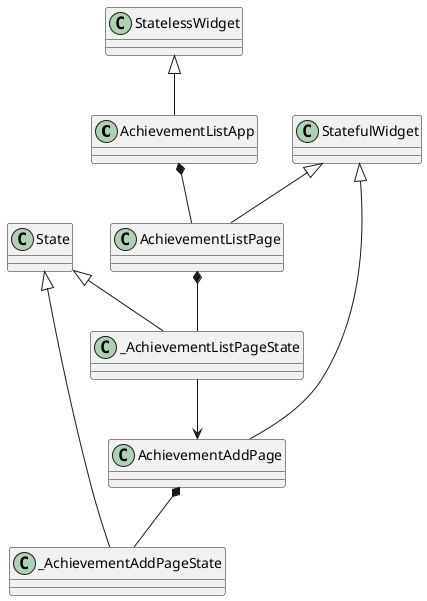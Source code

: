 @startuml


AchievementListApp *-- AchievementListPage
AchievementListPage *-- _AchievementListPageState
AchievementAddPage *-- _AchievementAddPageState
_AchievementListPageState --> AchievementAddPage

StatelessWidget <|-- AchievementListApp
StatefulWidget <|-- AchievementListPage
StatefulWidget <|-- AchievementAddPage
State <|-- _AchievementListPageState
State <|-- _AchievementAddPageState

@enduml